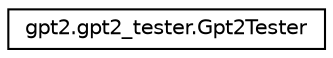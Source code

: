 digraph "Graphical Class Hierarchy"
{
 // LATEX_PDF_SIZE
  edge [fontname="Helvetica",fontsize="10",labelfontname="Helvetica",labelfontsize="10"];
  node [fontname="Helvetica",fontsize="10",shape=record];
  rankdir="LR";
  Node0 [label="gpt2.gpt2_tester.Gpt2Tester",height=0.2,width=0.4,color="black", fillcolor="white", style="filled",URL="$classgpt2_1_1gpt2__tester_1_1Gpt2Tester.html",tooltip=" "];
}
